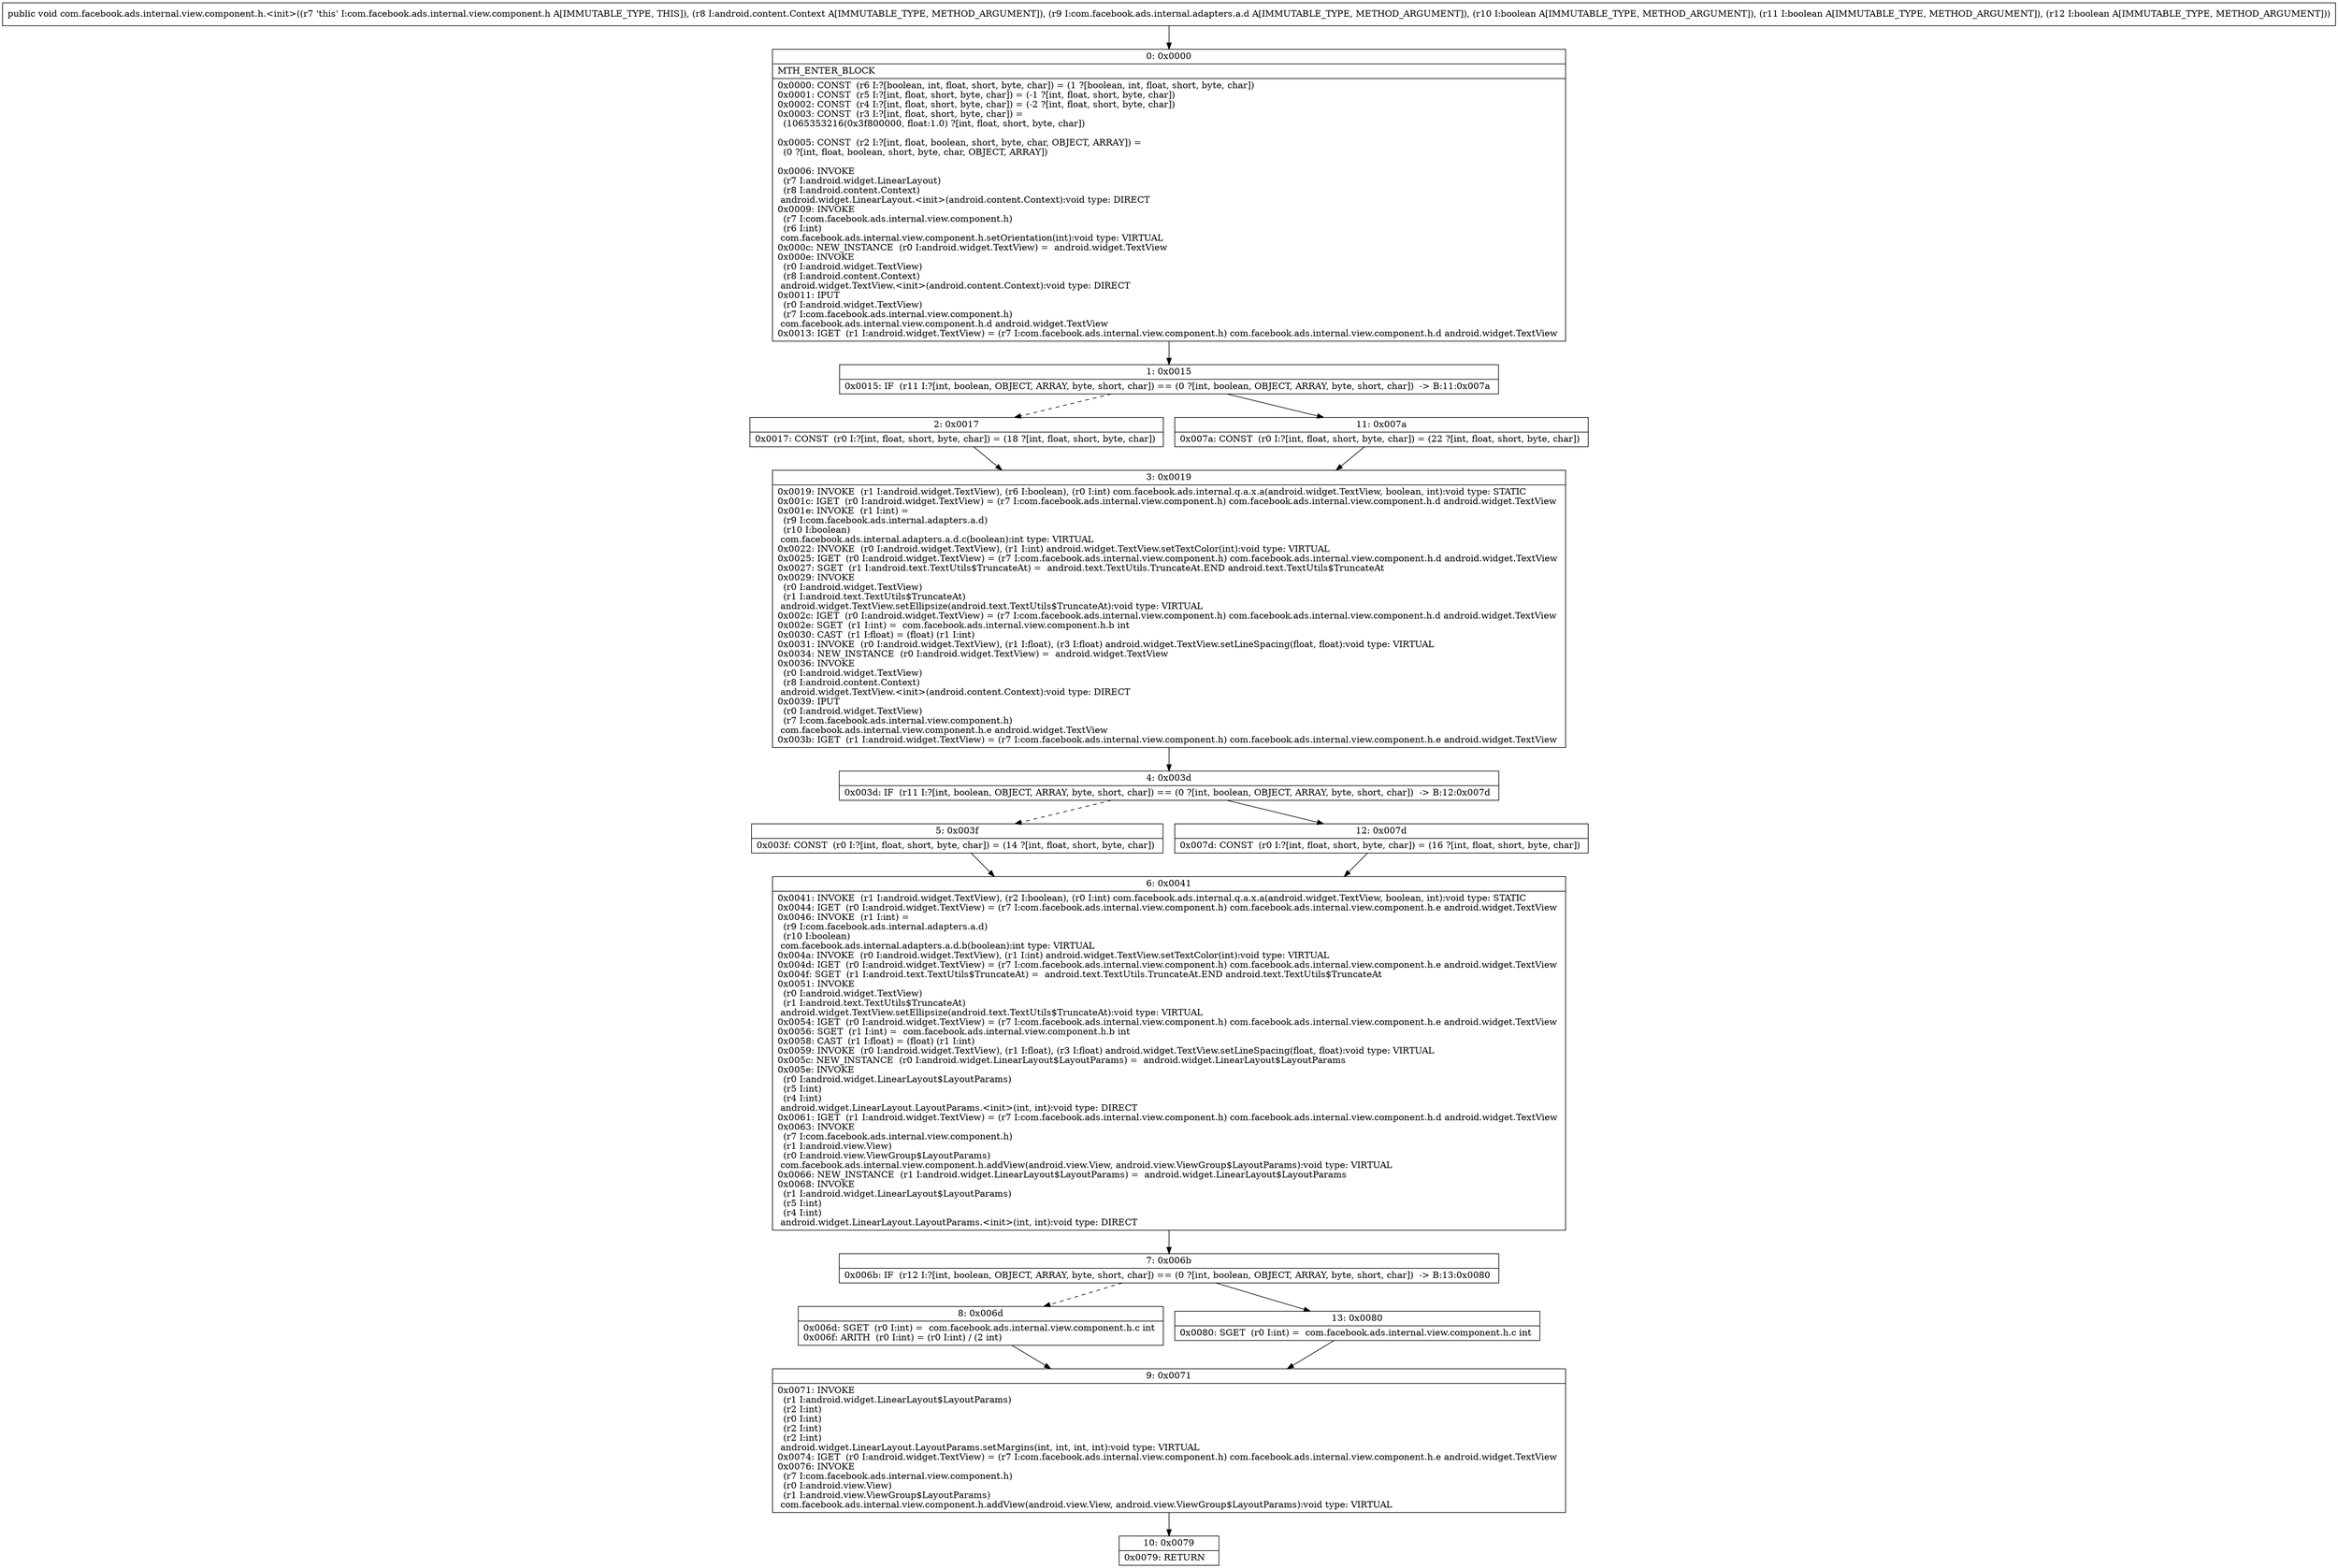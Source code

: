 digraph "CFG forcom.facebook.ads.internal.view.component.h.\<init\>(Landroid\/content\/Context;Lcom\/facebook\/ads\/internal\/adapters\/a\/d;ZZZ)V" {
Node_0 [shape=record,label="{0\:\ 0x0000|MTH_ENTER_BLOCK\l|0x0000: CONST  (r6 I:?[boolean, int, float, short, byte, char]) = (1 ?[boolean, int, float, short, byte, char]) \l0x0001: CONST  (r5 I:?[int, float, short, byte, char]) = (\-1 ?[int, float, short, byte, char]) \l0x0002: CONST  (r4 I:?[int, float, short, byte, char]) = (\-2 ?[int, float, short, byte, char]) \l0x0003: CONST  (r3 I:?[int, float, short, byte, char]) = \l  (1065353216(0x3f800000, float:1.0) ?[int, float, short, byte, char])\l \l0x0005: CONST  (r2 I:?[int, float, boolean, short, byte, char, OBJECT, ARRAY]) = \l  (0 ?[int, float, boolean, short, byte, char, OBJECT, ARRAY])\l \l0x0006: INVOKE  \l  (r7 I:android.widget.LinearLayout)\l  (r8 I:android.content.Context)\l android.widget.LinearLayout.\<init\>(android.content.Context):void type: DIRECT \l0x0009: INVOKE  \l  (r7 I:com.facebook.ads.internal.view.component.h)\l  (r6 I:int)\l com.facebook.ads.internal.view.component.h.setOrientation(int):void type: VIRTUAL \l0x000c: NEW_INSTANCE  (r0 I:android.widget.TextView) =  android.widget.TextView \l0x000e: INVOKE  \l  (r0 I:android.widget.TextView)\l  (r8 I:android.content.Context)\l android.widget.TextView.\<init\>(android.content.Context):void type: DIRECT \l0x0011: IPUT  \l  (r0 I:android.widget.TextView)\l  (r7 I:com.facebook.ads.internal.view.component.h)\l com.facebook.ads.internal.view.component.h.d android.widget.TextView \l0x0013: IGET  (r1 I:android.widget.TextView) = (r7 I:com.facebook.ads.internal.view.component.h) com.facebook.ads.internal.view.component.h.d android.widget.TextView \l}"];
Node_1 [shape=record,label="{1\:\ 0x0015|0x0015: IF  (r11 I:?[int, boolean, OBJECT, ARRAY, byte, short, char]) == (0 ?[int, boolean, OBJECT, ARRAY, byte, short, char])  \-\> B:11:0x007a \l}"];
Node_2 [shape=record,label="{2\:\ 0x0017|0x0017: CONST  (r0 I:?[int, float, short, byte, char]) = (18 ?[int, float, short, byte, char]) \l}"];
Node_3 [shape=record,label="{3\:\ 0x0019|0x0019: INVOKE  (r1 I:android.widget.TextView), (r6 I:boolean), (r0 I:int) com.facebook.ads.internal.q.a.x.a(android.widget.TextView, boolean, int):void type: STATIC \l0x001c: IGET  (r0 I:android.widget.TextView) = (r7 I:com.facebook.ads.internal.view.component.h) com.facebook.ads.internal.view.component.h.d android.widget.TextView \l0x001e: INVOKE  (r1 I:int) = \l  (r9 I:com.facebook.ads.internal.adapters.a.d)\l  (r10 I:boolean)\l com.facebook.ads.internal.adapters.a.d.c(boolean):int type: VIRTUAL \l0x0022: INVOKE  (r0 I:android.widget.TextView), (r1 I:int) android.widget.TextView.setTextColor(int):void type: VIRTUAL \l0x0025: IGET  (r0 I:android.widget.TextView) = (r7 I:com.facebook.ads.internal.view.component.h) com.facebook.ads.internal.view.component.h.d android.widget.TextView \l0x0027: SGET  (r1 I:android.text.TextUtils$TruncateAt) =  android.text.TextUtils.TruncateAt.END android.text.TextUtils$TruncateAt \l0x0029: INVOKE  \l  (r0 I:android.widget.TextView)\l  (r1 I:android.text.TextUtils$TruncateAt)\l android.widget.TextView.setEllipsize(android.text.TextUtils$TruncateAt):void type: VIRTUAL \l0x002c: IGET  (r0 I:android.widget.TextView) = (r7 I:com.facebook.ads.internal.view.component.h) com.facebook.ads.internal.view.component.h.d android.widget.TextView \l0x002e: SGET  (r1 I:int) =  com.facebook.ads.internal.view.component.h.b int \l0x0030: CAST  (r1 I:float) = (float) (r1 I:int) \l0x0031: INVOKE  (r0 I:android.widget.TextView), (r1 I:float), (r3 I:float) android.widget.TextView.setLineSpacing(float, float):void type: VIRTUAL \l0x0034: NEW_INSTANCE  (r0 I:android.widget.TextView) =  android.widget.TextView \l0x0036: INVOKE  \l  (r0 I:android.widget.TextView)\l  (r8 I:android.content.Context)\l android.widget.TextView.\<init\>(android.content.Context):void type: DIRECT \l0x0039: IPUT  \l  (r0 I:android.widget.TextView)\l  (r7 I:com.facebook.ads.internal.view.component.h)\l com.facebook.ads.internal.view.component.h.e android.widget.TextView \l0x003b: IGET  (r1 I:android.widget.TextView) = (r7 I:com.facebook.ads.internal.view.component.h) com.facebook.ads.internal.view.component.h.e android.widget.TextView \l}"];
Node_4 [shape=record,label="{4\:\ 0x003d|0x003d: IF  (r11 I:?[int, boolean, OBJECT, ARRAY, byte, short, char]) == (0 ?[int, boolean, OBJECT, ARRAY, byte, short, char])  \-\> B:12:0x007d \l}"];
Node_5 [shape=record,label="{5\:\ 0x003f|0x003f: CONST  (r0 I:?[int, float, short, byte, char]) = (14 ?[int, float, short, byte, char]) \l}"];
Node_6 [shape=record,label="{6\:\ 0x0041|0x0041: INVOKE  (r1 I:android.widget.TextView), (r2 I:boolean), (r0 I:int) com.facebook.ads.internal.q.a.x.a(android.widget.TextView, boolean, int):void type: STATIC \l0x0044: IGET  (r0 I:android.widget.TextView) = (r7 I:com.facebook.ads.internal.view.component.h) com.facebook.ads.internal.view.component.h.e android.widget.TextView \l0x0046: INVOKE  (r1 I:int) = \l  (r9 I:com.facebook.ads.internal.adapters.a.d)\l  (r10 I:boolean)\l com.facebook.ads.internal.adapters.a.d.b(boolean):int type: VIRTUAL \l0x004a: INVOKE  (r0 I:android.widget.TextView), (r1 I:int) android.widget.TextView.setTextColor(int):void type: VIRTUAL \l0x004d: IGET  (r0 I:android.widget.TextView) = (r7 I:com.facebook.ads.internal.view.component.h) com.facebook.ads.internal.view.component.h.e android.widget.TextView \l0x004f: SGET  (r1 I:android.text.TextUtils$TruncateAt) =  android.text.TextUtils.TruncateAt.END android.text.TextUtils$TruncateAt \l0x0051: INVOKE  \l  (r0 I:android.widget.TextView)\l  (r1 I:android.text.TextUtils$TruncateAt)\l android.widget.TextView.setEllipsize(android.text.TextUtils$TruncateAt):void type: VIRTUAL \l0x0054: IGET  (r0 I:android.widget.TextView) = (r7 I:com.facebook.ads.internal.view.component.h) com.facebook.ads.internal.view.component.h.e android.widget.TextView \l0x0056: SGET  (r1 I:int) =  com.facebook.ads.internal.view.component.h.b int \l0x0058: CAST  (r1 I:float) = (float) (r1 I:int) \l0x0059: INVOKE  (r0 I:android.widget.TextView), (r1 I:float), (r3 I:float) android.widget.TextView.setLineSpacing(float, float):void type: VIRTUAL \l0x005c: NEW_INSTANCE  (r0 I:android.widget.LinearLayout$LayoutParams) =  android.widget.LinearLayout$LayoutParams \l0x005e: INVOKE  \l  (r0 I:android.widget.LinearLayout$LayoutParams)\l  (r5 I:int)\l  (r4 I:int)\l android.widget.LinearLayout.LayoutParams.\<init\>(int, int):void type: DIRECT \l0x0061: IGET  (r1 I:android.widget.TextView) = (r7 I:com.facebook.ads.internal.view.component.h) com.facebook.ads.internal.view.component.h.d android.widget.TextView \l0x0063: INVOKE  \l  (r7 I:com.facebook.ads.internal.view.component.h)\l  (r1 I:android.view.View)\l  (r0 I:android.view.ViewGroup$LayoutParams)\l com.facebook.ads.internal.view.component.h.addView(android.view.View, android.view.ViewGroup$LayoutParams):void type: VIRTUAL \l0x0066: NEW_INSTANCE  (r1 I:android.widget.LinearLayout$LayoutParams) =  android.widget.LinearLayout$LayoutParams \l0x0068: INVOKE  \l  (r1 I:android.widget.LinearLayout$LayoutParams)\l  (r5 I:int)\l  (r4 I:int)\l android.widget.LinearLayout.LayoutParams.\<init\>(int, int):void type: DIRECT \l}"];
Node_7 [shape=record,label="{7\:\ 0x006b|0x006b: IF  (r12 I:?[int, boolean, OBJECT, ARRAY, byte, short, char]) == (0 ?[int, boolean, OBJECT, ARRAY, byte, short, char])  \-\> B:13:0x0080 \l}"];
Node_8 [shape=record,label="{8\:\ 0x006d|0x006d: SGET  (r0 I:int) =  com.facebook.ads.internal.view.component.h.c int \l0x006f: ARITH  (r0 I:int) = (r0 I:int) \/ (2 int) \l}"];
Node_9 [shape=record,label="{9\:\ 0x0071|0x0071: INVOKE  \l  (r1 I:android.widget.LinearLayout$LayoutParams)\l  (r2 I:int)\l  (r0 I:int)\l  (r2 I:int)\l  (r2 I:int)\l android.widget.LinearLayout.LayoutParams.setMargins(int, int, int, int):void type: VIRTUAL \l0x0074: IGET  (r0 I:android.widget.TextView) = (r7 I:com.facebook.ads.internal.view.component.h) com.facebook.ads.internal.view.component.h.e android.widget.TextView \l0x0076: INVOKE  \l  (r7 I:com.facebook.ads.internal.view.component.h)\l  (r0 I:android.view.View)\l  (r1 I:android.view.ViewGroup$LayoutParams)\l com.facebook.ads.internal.view.component.h.addView(android.view.View, android.view.ViewGroup$LayoutParams):void type: VIRTUAL \l}"];
Node_10 [shape=record,label="{10\:\ 0x0079|0x0079: RETURN   \l}"];
Node_11 [shape=record,label="{11\:\ 0x007a|0x007a: CONST  (r0 I:?[int, float, short, byte, char]) = (22 ?[int, float, short, byte, char]) \l}"];
Node_12 [shape=record,label="{12\:\ 0x007d|0x007d: CONST  (r0 I:?[int, float, short, byte, char]) = (16 ?[int, float, short, byte, char]) \l}"];
Node_13 [shape=record,label="{13\:\ 0x0080|0x0080: SGET  (r0 I:int) =  com.facebook.ads.internal.view.component.h.c int \l}"];
MethodNode[shape=record,label="{public void com.facebook.ads.internal.view.component.h.\<init\>((r7 'this' I:com.facebook.ads.internal.view.component.h A[IMMUTABLE_TYPE, THIS]), (r8 I:android.content.Context A[IMMUTABLE_TYPE, METHOD_ARGUMENT]), (r9 I:com.facebook.ads.internal.adapters.a.d A[IMMUTABLE_TYPE, METHOD_ARGUMENT]), (r10 I:boolean A[IMMUTABLE_TYPE, METHOD_ARGUMENT]), (r11 I:boolean A[IMMUTABLE_TYPE, METHOD_ARGUMENT]), (r12 I:boolean A[IMMUTABLE_TYPE, METHOD_ARGUMENT])) }"];
MethodNode -> Node_0;
Node_0 -> Node_1;
Node_1 -> Node_2[style=dashed];
Node_1 -> Node_11;
Node_2 -> Node_3;
Node_3 -> Node_4;
Node_4 -> Node_5[style=dashed];
Node_4 -> Node_12;
Node_5 -> Node_6;
Node_6 -> Node_7;
Node_7 -> Node_8[style=dashed];
Node_7 -> Node_13;
Node_8 -> Node_9;
Node_9 -> Node_10;
Node_11 -> Node_3;
Node_12 -> Node_6;
Node_13 -> Node_9;
}

